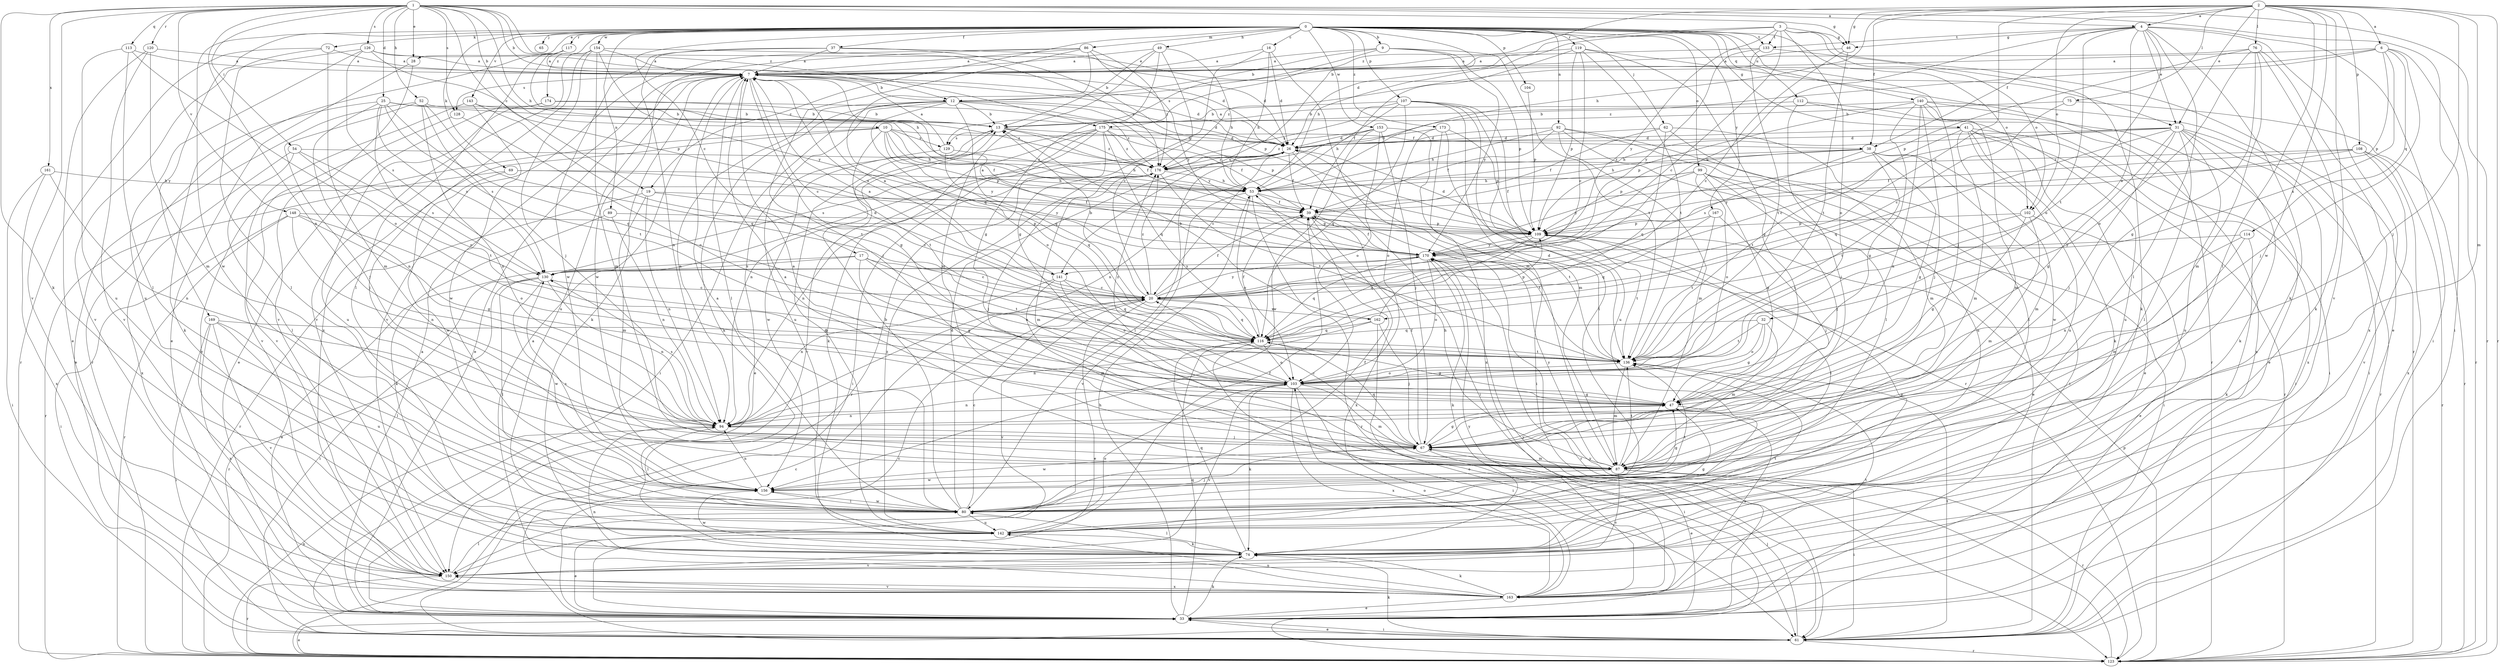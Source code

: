 strict digraph  {
0;
1;
2;
3;
4;
6;
7;
9;
10;
12;
13;
16;
17;
19;
20;
25;
26;
28;
31;
32;
33;
37;
38;
39;
41;
46;
47;
49;
52;
53;
54;
61;
62;
65;
67;
69;
72;
74;
75;
76;
80;
86;
87;
89;
92;
94;
99;
102;
103;
104;
107;
108;
109;
112;
113;
114;
116;
117;
119;
120;
123;
126;
128;
129;
130;
133;
136;
140;
141;
142;
143;
148;
150;
153;
154;
156;
161;
162;
163;
167;
169;
170;
173;
174;
175;
176;
0 -> 9  [label=b];
0 -> 16  [label=c];
0 -> 17  [label=c];
0 -> 19  [label=c];
0 -> 28  [label=e];
0 -> 37  [label=f];
0 -> 41  [label=g];
0 -> 49  [label=h];
0 -> 62  [label=j];
0 -> 65  [label=j];
0 -> 67  [label=j];
0 -> 69  [label=k];
0 -> 72  [label=k];
0 -> 86  [label=m];
0 -> 89  [label=n];
0 -> 92  [label=n];
0 -> 99  [label=o];
0 -> 102  [label=o];
0 -> 104  [label=p];
0 -> 107  [label=p];
0 -> 112  [label=q];
0 -> 117  [label=r];
0 -> 119  [label=r];
0 -> 133  [label=t];
0 -> 140  [label=u];
0 -> 141  [label=u];
0 -> 143  [label=v];
0 -> 153  [label=w];
0 -> 154  [label=w];
0 -> 156  [label=w];
0 -> 167  [label=y];
0 -> 169  [label=y];
0 -> 173  [label=z];
0 -> 174  [label=z];
1 -> 4  [label=a];
1 -> 10  [label=b];
1 -> 12  [label=b];
1 -> 19  [label=c];
1 -> 25  [label=d];
1 -> 28  [label=e];
1 -> 31  [label=e];
1 -> 46  [label=g];
1 -> 52  [label=h];
1 -> 53  [label=h];
1 -> 54  [label=i];
1 -> 61  [label=i];
1 -> 74  [label=k];
1 -> 94  [label=n];
1 -> 113  [label=q];
1 -> 120  [label=r];
1 -> 123  [label=r];
1 -> 126  [label=s];
1 -> 128  [label=s];
1 -> 148  [label=v];
1 -> 150  [label=v];
1 -> 161  [label=x];
1 -> 175  [label=z];
2 -> 4  [label=a];
2 -> 6  [label=a];
2 -> 20  [label=c];
2 -> 31  [label=e];
2 -> 38  [label=f];
2 -> 46  [label=g];
2 -> 53  [label=h];
2 -> 67  [label=j];
2 -> 75  [label=l];
2 -> 76  [label=l];
2 -> 80  [label=l];
2 -> 87  [label=m];
2 -> 102  [label=o];
2 -> 108  [label=p];
2 -> 123  [label=r];
2 -> 150  [label=v];
2 -> 156  [label=w];
2 -> 175  [label=z];
3 -> 20  [label=c];
3 -> 26  [label=d];
3 -> 46  [label=g];
3 -> 53  [label=h];
3 -> 102  [label=o];
3 -> 103  [label=o];
3 -> 123  [label=r];
3 -> 133  [label=t];
3 -> 170  [label=y];
4 -> 31  [label=e];
4 -> 32  [label=e];
4 -> 33  [label=e];
4 -> 38  [label=f];
4 -> 46  [label=g];
4 -> 61  [label=i];
4 -> 74  [label=k];
4 -> 80  [label=l];
4 -> 103  [label=o];
4 -> 133  [label=t];
4 -> 136  [label=t];
4 -> 141  [label=u];
6 -> 7  [label=a];
6 -> 12  [label=b];
6 -> 67  [label=j];
6 -> 109  [label=p];
6 -> 114  [label=q];
6 -> 123  [label=r];
6 -> 162  [label=x];
6 -> 176  [label=z];
7 -> 12  [label=b];
7 -> 20  [label=c];
7 -> 26  [label=d];
7 -> 33  [label=e];
7 -> 47  [label=g];
7 -> 74  [label=k];
7 -> 80  [label=l];
7 -> 128  [label=s];
7 -> 141  [label=u];
7 -> 142  [label=u];
9 -> 7  [label=a];
9 -> 12  [label=b];
9 -> 109  [label=p];
9 -> 129  [label=s];
9 -> 136  [label=t];
9 -> 170  [label=y];
10 -> 38  [label=f];
10 -> 39  [label=f];
10 -> 53  [label=h];
10 -> 67  [label=j];
10 -> 109  [label=p];
10 -> 129  [label=s];
10 -> 136  [label=t];
10 -> 150  [label=v];
10 -> 170  [label=y];
12 -> 13  [label=b];
12 -> 26  [label=d];
12 -> 61  [label=i];
12 -> 74  [label=k];
12 -> 94  [label=n];
12 -> 103  [label=o];
12 -> 109  [label=p];
12 -> 116  [label=q];
12 -> 142  [label=u];
12 -> 170  [label=y];
13 -> 26  [label=d];
13 -> 33  [label=e];
13 -> 39  [label=f];
13 -> 129  [label=s];
13 -> 176  [label=z];
16 -> 7  [label=a];
16 -> 26  [label=d];
16 -> 47  [label=g];
16 -> 53  [label=h];
16 -> 87  [label=m];
17 -> 20  [label=c];
17 -> 33  [label=e];
17 -> 47  [label=g];
17 -> 103  [label=o];
17 -> 130  [label=s];
17 -> 136  [label=t];
19 -> 20  [label=c];
19 -> 39  [label=f];
19 -> 87  [label=m];
19 -> 94  [label=n];
19 -> 123  [label=r];
20 -> 7  [label=a];
20 -> 13  [label=b];
20 -> 33  [label=e];
20 -> 39  [label=f];
20 -> 116  [label=q];
20 -> 150  [label=v];
20 -> 162  [label=x];
20 -> 170  [label=y];
20 -> 176  [label=z];
25 -> 13  [label=b];
25 -> 74  [label=k];
25 -> 94  [label=n];
25 -> 103  [label=o];
25 -> 116  [label=q];
25 -> 130  [label=s];
25 -> 136  [label=t];
25 -> 176  [label=z];
26 -> 7  [label=a];
26 -> 20  [label=c];
26 -> 39  [label=f];
26 -> 61  [label=i];
26 -> 80  [label=l];
26 -> 130  [label=s];
26 -> 176  [label=z];
28 -> 33  [label=e];
28 -> 150  [label=v];
31 -> 20  [label=c];
31 -> 26  [label=d];
31 -> 47  [label=g];
31 -> 53  [label=h];
31 -> 67  [label=j];
31 -> 74  [label=k];
31 -> 80  [label=l];
31 -> 116  [label=q];
31 -> 123  [label=r];
31 -> 142  [label=u];
31 -> 163  [label=x];
32 -> 47  [label=g];
32 -> 87  [label=m];
32 -> 103  [label=o];
32 -> 116  [label=q];
32 -> 136  [label=t];
33 -> 7  [label=a];
33 -> 20  [label=c];
33 -> 53  [label=h];
33 -> 61  [label=i];
33 -> 74  [label=k];
33 -> 116  [label=q];
33 -> 170  [label=y];
37 -> 7  [label=a];
37 -> 26  [label=d];
37 -> 94  [label=n];
37 -> 109  [label=p];
37 -> 156  [label=w];
38 -> 47  [label=g];
38 -> 53  [label=h];
38 -> 87  [label=m];
38 -> 109  [label=p];
38 -> 130  [label=s];
38 -> 136  [label=t];
38 -> 156  [label=w];
38 -> 176  [label=z];
39 -> 109  [label=p];
39 -> 136  [label=t];
39 -> 163  [label=x];
41 -> 26  [label=d];
41 -> 33  [label=e];
41 -> 61  [label=i];
41 -> 74  [label=k];
41 -> 87  [label=m];
41 -> 123  [label=r];
41 -> 136  [label=t];
41 -> 142  [label=u];
46 -> 20  [label=c];
46 -> 136  [label=t];
46 -> 176  [label=z];
47 -> 94  [label=n];
47 -> 163  [label=x];
49 -> 7  [label=a];
49 -> 13  [label=b];
49 -> 20  [label=c];
49 -> 47  [label=g];
49 -> 53  [label=h];
49 -> 87  [label=m];
52 -> 13  [label=b];
52 -> 33  [label=e];
52 -> 67  [label=j];
52 -> 94  [label=n];
52 -> 116  [label=q];
52 -> 130  [label=s];
53 -> 39  [label=f];
53 -> 103  [label=o];
53 -> 123  [label=r];
53 -> 136  [label=t];
53 -> 150  [label=v];
54 -> 80  [label=l];
54 -> 130  [label=s];
54 -> 136  [label=t];
54 -> 163  [label=x];
54 -> 176  [label=z];
61 -> 20  [label=c];
61 -> 33  [label=e];
61 -> 67  [label=j];
61 -> 74  [label=k];
61 -> 123  [label=r];
61 -> 136  [label=t];
62 -> 26  [label=d];
62 -> 39  [label=f];
62 -> 80  [label=l];
62 -> 87  [label=m];
62 -> 116  [label=q];
67 -> 7  [label=a];
67 -> 20  [label=c];
67 -> 33  [label=e];
67 -> 39  [label=f];
67 -> 47  [label=g];
67 -> 87  [label=m];
67 -> 116  [label=q];
67 -> 156  [label=w];
69 -> 53  [label=h];
69 -> 123  [label=r];
69 -> 156  [label=w];
69 -> 170  [label=y];
72 -> 7  [label=a];
72 -> 80  [label=l];
72 -> 87  [label=m];
72 -> 123  [label=r];
74 -> 80  [label=l];
74 -> 109  [label=p];
74 -> 116  [label=q];
74 -> 136  [label=t];
74 -> 150  [label=v];
74 -> 156  [label=w];
75 -> 13  [label=b];
75 -> 20  [label=c];
75 -> 123  [label=r];
76 -> 7  [label=a];
76 -> 47  [label=g];
76 -> 74  [label=k];
76 -> 87  [label=m];
76 -> 103  [label=o];
76 -> 109  [label=p];
76 -> 163  [label=x];
80 -> 7  [label=a];
80 -> 13  [label=b];
80 -> 20  [label=c];
80 -> 26  [label=d];
80 -> 39  [label=f];
80 -> 67  [label=j];
80 -> 136  [label=t];
80 -> 142  [label=u];
80 -> 156  [label=w];
86 -> 7  [label=a];
86 -> 67  [label=j];
86 -> 116  [label=q];
86 -> 150  [label=v];
86 -> 156  [label=w];
86 -> 170  [label=y];
86 -> 176  [label=z];
87 -> 7  [label=a];
87 -> 53  [label=h];
87 -> 61  [label=i];
87 -> 123  [label=r];
87 -> 136  [label=t];
87 -> 150  [label=v];
87 -> 156  [label=w];
87 -> 170  [label=y];
89 -> 74  [label=k];
89 -> 94  [label=n];
89 -> 109  [label=p];
92 -> 26  [label=d];
92 -> 39  [label=f];
92 -> 53  [label=h];
92 -> 61  [label=i];
92 -> 80  [label=l];
92 -> 87  [label=m];
92 -> 142  [label=u];
94 -> 67  [label=j];
94 -> 80  [label=l];
94 -> 130  [label=s];
99 -> 33  [label=e];
99 -> 39  [label=f];
99 -> 47  [label=g];
99 -> 53  [label=h];
99 -> 61  [label=i];
99 -> 67  [label=j];
99 -> 103  [label=o];
99 -> 170  [label=y];
102 -> 33  [label=e];
102 -> 47  [label=g];
102 -> 87  [label=m];
102 -> 109  [label=p];
102 -> 136  [label=t];
103 -> 47  [label=g];
103 -> 61  [label=i];
103 -> 74  [label=k];
103 -> 87  [label=m];
103 -> 94  [label=n];
103 -> 150  [label=v];
103 -> 163  [label=x];
103 -> 176  [label=z];
104 -> 109  [label=p];
107 -> 13  [label=b];
107 -> 53  [label=h];
107 -> 80  [label=l];
107 -> 87  [label=m];
107 -> 116  [label=q];
107 -> 123  [label=r];
107 -> 142  [label=u];
107 -> 176  [label=z];
108 -> 39  [label=f];
108 -> 123  [label=r];
108 -> 150  [label=v];
108 -> 163  [label=x];
108 -> 170  [label=y];
108 -> 176  [label=z];
109 -> 26  [label=d];
109 -> 80  [label=l];
109 -> 116  [label=q];
109 -> 136  [label=t];
109 -> 170  [label=y];
112 -> 13  [label=b];
112 -> 61  [label=i];
112 -> 67  [label=j];
112 -> 142  [label=u];
113 -> 7  [label=a];
113 -> 80  [label=l];
113 -> 103  [label=o];
113 -> 142  [label=u];
114 -> 74  [label=k];
114 -> 87  [label=m];
114 -> 94  [label=n];
114 -> 170  [label=y];
116 -> 39  [label=f];
116 -> 47  [label=g];
116 -> 61  [label=i];
116 -> 103  [label=o];
116 -> 136  [label=t];
117 -> 7  [label=a];
117 -> 53  [label=h];
117 -> 80  [label=l];
117 -> 123  [label=r];
119 -> 7  [label=a];
119 -> 20  [label=c];
119 -> 39  [label=f];
119 -> 47  [label=g];
119 -> 109  [label=p];
119 -> 123  [label=r];
119 -> 136  [label=t];
120 -> 7  [label=a];
120 -> 33  [label=e];
120 -> 87  [label=m];
120 -> 150  [label=v];
123 -> 33  [label=e];
123 -> 94  [label=n];
123 -> 109  [label=p];
123 -> 170  [label=y];
126 -> 7  [label=a];
126 -> 26  [label=d];
126 -> 109  [label=p];
126 -> 130  [label=s];
126 -> 142  [label=u];
126 -> 150  [label=v];
128 -> 103  [label=o];
128 -> 150  [label=v];
129 -> 7  [label=a];
129 -> 53  [label=h];
129 -> 116  [label=q];
129 -> 156  [label=w];
130 -> 20  [label=c];
130 -> 26  [label=d];
130 -> 61  [label=i];
130 -> 80  [label=l];
130 -> 94  [label=n];
130 -> 123  [label=r];
130 -> 156  [label=w];
133 -> 7  [label=a];
133 -> 74  [label=k];
133 -> 136  [label=t];
133 -> 170  [label=y];
136 -> 26  [label=d];
136 -> 87  [label=m];
136 -> 103  [label=o];
140 -> 13  [label=b];
140 -> 33  [label=e];
140 -> 47  [label=g];
140 -> 61  [label=i];
140 -> 67  [label=j];
140 -> 87  [label=m];
140 -> 94  [label=n];
140 -> 109  [label=p];
140 -> 163  [label=x];
141 -> 7  [label=a];
141 -> 20  [label=c];
141 -> 87  [label=m];
141 -> 94  [label=n];
141 -> 103  [label=o];
141 -> 116  [label=q];
142 -> 13  [label=b];
142 -> 33  [label=e];
142 -> 39  [label=f];
142 -> 47  [label=g];
142 -> 74  [label=k];
142 -> 103  [label=o];
142 -> 176  [label=z];
143 -> 13  [label=b];
143 -> 136  [label=t];
143 -> 150  [label=v];
143 -> 156  [label=w];
148 -> 47  [label=g];
148 -> 61  [label=i];
148 -> 94  [label=n];
148 -> 103  [label=o];
148 -> 109  [label=p];
148 -> 123  [label=r];
150 -> 80  [label=l];
150 -> 123  [label=r];
150 -> 163  [label=x];
153 -> 26  [label=d];
153 -> 61  [label=i];
153 -> 67  [label=j];
153 -> 94  [label=n];
153 -> 103  [label=o];
153 -> 156  [label=w];
153 -> 176  [label=z];
154 -> 7  [label=a];
154 -> 67  [label=j];
154 -> 87  [label=m];
154 -> 150  [label=v];
154 -> 163  [label=x];
154 -> 170  [label=y];
154 -> 176  [label=z];
156 -> 47  [label=g];
156 -> 80  [label=l];
156 -> 94  [label=n];
156 -> 130  [label=s];
161 -> 53  [label=h];
161 -> 61  [label=i];
161 -> 94  [label=n];
161 -> 163  [label=x];
162 -> 13  [label=b];
162 -> 33  [label=e];
162 -> 67  [label=j];
162 -> 94  [label=n];
162 -> 109  [label=p];
162 -> 116  [label=q];
163 -> 7  [label=a];
163 -> 33  [label=e];
163 -> 74  [label=k];
163 -> 94  [label=n];
163 -> 103  [label=o];
163 -> 136  [label=t];
163 -> 142  [label=u];
163 -> 150  [label=v];
163 -> 170  [label=y];
167 -> 67  [label=j];
167 -> 109  [label=p];
167 -> 116  [label=q];
167 -> 136  [label=t];
169 -> 61  [label=i];
169 -> 80  [label=l];
169 -> 116  [label=q];
169 -> 142  [label=u];
169 -> 150  [label=v];
169 -> 163  [label=x];
170 -> 7  [label=a];
170 -> 39  [label=f];
170 -> 74  [label=k];
170 -> 103  [label=o];
170 -> 116  [label=q];
170 -> 123  [label=r];
170 -> 130  [label=s];
173 -> 26  [label=d];
173 -> 103  [label=o];
173 -> 109  [label=p];
173 -> 136  [label=t];
173 -> 163  [label=x];
174 -> 13  [label=b];
174 -> 33  [label=e];
174 -> 142  [label=u];
174 -> 176  [label=z];
175 -> 26  [label=d];
175 -> 39  [label=f];
175 -> 61  [label=i];
175 -> 74  [label=k];
175 -> 94  [label=n];
175 -> 116  [label=q];
175 -> 123  [label=r];
175 -> 150  [label=v];
175 -> 176  [label=z];
176 -> 53  [label=h];
176 -> 67  [label=j];
176 -> 87  [label=m];
176 -> 94  [label=n];
176 -> 136  [label=t];
}
